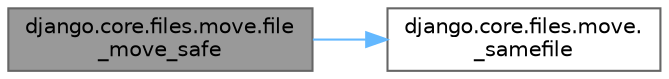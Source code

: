digraph "django.core.files.move.file_move_safe"
{
 // LATEX_PDF_SIZE
  bgcolor="transparent";
  edge [fontname=Helvetica,fontsize=10,labelfontname=Helvetica,labelfontsize=10];
  node [fontname=Helvetica,fontsize=10,shape=box,height=0.2,width=0.4];
  rankdir="LR";
  Node1 [id="Node000001",label="django.core.files.move.file\l_move_safe",height=0.2,width=0.4,color="gray40", fillcolor="grey60", style="filled", fontcolor="black",tooltip=" "];
  Node1 -> Node2 [id="edge1_Node000001_Node000002",color="steelblue1",style="solid",tooltip=" "];
  Node2 [id="Node000002",label="django.core.files.move.\l_samefile",height=0.2,width=0.4,color="grey40", fillcolor="white", style="filled",URL="$namespacedjango_1_1core_1_1files_1_1move.html#a8df98e66eb6fbe238d2887426ff3ceb3",tooltip=" "];
}
